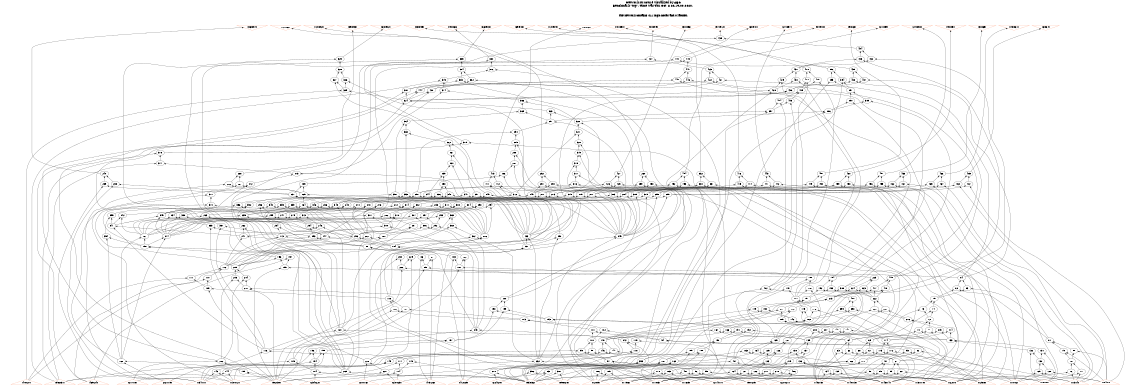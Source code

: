 # Network structure generated by ABC

digraph network {
size = "7.5,10";
center = true;
edge [dir = back];

{
  node [shape = plaintext];
  edge [style = invis];
  LevelTitle1 [label=""];
  LevelTitle2 [label=""];
  Level34 [label = ""];
  Level33 [label = ""];
  Level32 [label = ""];
  Level31 [label = ""];
  Level30 [label = ""];
  Level29 [label = ""];
  Level28 [label = ""];
  Level27 [label = ""];
  Level26 [label = ""];
  Level25 [label = ""];
  Level24 [label = ""];
  Level23 [label = ""];
  Level22 [label = ""];
  Level21 [label = ""];
  Level20 [label = ""];
  Level19 [label = ""];
  Level18 [label = ""];
  Level17 [label = ""];
  Level16 [label = ""];
  Level15 [label = ""];
  Level14 [label = ""];
  Level13 [label = ""];
  Level12 [label = ""];
  Level11 [label = ""];
  Level10 [label = ""];
  Level9 [label = ""];
  Level8 [label = ""];
  Level7 [label = ""];
  Level6 [label = ""];
  Level5 [label = ""];
  Level4 [label = ""];
  Level3 [label = ""];
  Level2 [label = ""];
  Level1 [label = ""];
  Level0 [label = ""];
  LevelTitle1 ->  LevelTitle2 ->  Level34 ->  Level33 ->  Level32 ->  Level31 ->  Level30 ->  Level29 ->  Level28 ->  Level27 ->  Level26 ->  Level25 ->  Level24 ->  Level23 ->  Level22 ->  Level21 ->  Level20 ->  Level19 ->  Level18 ->  Level17 ->  Level16 ->  Level15 ->  Level14 ->  Level13 ->  Level12 ->  Level11 ->  Level10 ->  Level9 ->  Level8 ->  Level7 ->  Level6 ->  Level5 ->  Level4 ->  Level3 ->  Level2 ->  Level1 ->  Level0;
}

{
  rank = same;
  LevelTitle1;
  title1 [shape=plaintext,
          fontsize=20,
          fontname = "Times-Roman",
          label="Network structure visualized by ABC\nBenchmark \"top\". Time was Thu Oct  8 20:19:00 2020. "
         ];
}

{
  rank = same;
  LevelTitle2;
  title2 [shape=plaintext,
          fontsize=18,
          fontname = "Times-Roman",
          label="The network contains 411 logic nodes and 0 latches.\n"
         ];
}

{
  rank = same;
  Level34;
  Node34 [label = "_36_854_", shape = invtriangle, color = coral, fillcolor = coral];
  Node35 [label = "_12_862_", shape = invtriangle, color = coral, fillcolor = coral];
  Node36 [label = "_42_852_", shape = invtriangle, color = coral, fillcolor = coral];
  Node37 [label = "_39_853_", shape = invtriangle, color = coral, fillcolor = coral];
  Node38 [label = "_63_902_", shape = invtriangle, color = coral, fillcolor = coral];
  Node39 [label = "_33_855_", shape = invtriangle, color = coral, fillcolor = coral];
  Node40 [label = "_75_866_", shape = invtriangle, color = coral, fillcolor = coral];
  Node41 [label = "_66_903_", shape = invtriangle, color = coral, fillcolor = coral];
  Node42 [label = "_69_908_", shape = invtriangle, color = coral, fillcolor = coral];
  Node43 [label = "_72_909_", shape = invtriangle, color = coral, fillcolor = coral];
  Node44 [label = "_18_860_", shape = invtriangle, color = coral, fillcolor = coral];
  Node45 [label = "_48_850_", shape = invtriangle, color = coral, fillcolor = coral];
  Node46 [label = "_51_899_", shape = invtriangle, color = coral, fillcolor = coral];
  Node47 [label = "_30_856_", shape = invtriangle, color = coral, fillcolor = coral];
  Node48 [label = "_57_912_", shape = invtriangle, color = coral, fillcolor = coral];
  Node49 [label = "_60_901_", shape = invtriangle, color = coral, fillcolor = coral];
  Node50 [label = "_27_857_", shape = invtriangle, color = coral, fillcolor = coral];
  Node51 [label = "_54_900_", shape = invtriangle, color = coral, fillcolor = coral];
  Node52 [label = "_9_863_", shape = invtriangle, color = coral, fillcolor = coral];
  Node53 [label = "_21_859_", shape = invtriangle, color = coral, fillcolor = coral];
  Node54 [label = "_24_858_", shape = invtriangle, color = coral, fillcolor = coral];
  Node55 [label = "_45_851_", shape = invtriangle, color = coral, fillcolor = coral];
  Node56 [label = "_3_865_", shape = invtriangle, color = coral, fillcolor = coral];
  Node57 [label = "_15_861_", shape = invtriangle, color = coral, fillcolor = coral];
  Node58 [label = "_6_864_", shape = invtriangle, color = coral, fillcolor = coral];
}

{
  rank = same;
  Level33;
  Node435 [label = "435\n", shape = ellipse];
}

{
  rank = same;
  Level32;
  Node434 [label = "434\n", shape = ellipse];
}

{
  rank = same;
  Level31;
  Node329 [label = "329\n", shape = ellipse];
  Node380 [label = "380\n", shape = ellipse];
  Node385 [label = "385\n", shape = ellipse];
  Node424 [label = "424\n", shape = ellipse];
  Node432 [label = "432\n", shape = ellipse];
  Node433 [label = "433\n", shape = ellipse];
  Node440 [label = "440\n", shape = ellipse];
  Node448 [label = "448\n", shape = ellipse];
}

{
  rank = same;
  Level30;
  Node328 [label = "328\n", shape = ellipse];
  Node376 [label = "376\n", shape = ellipse];
  Node384 [label = "384\n", shape = ellipse];
  Node396 [label = "396\n", shape = ellipse];
  Node410 [label = "410\n", shape = ellipse];
  Node423 [label = "423\n", shape = ellipse];
  Node431 [label = "431\n", shape = ellipse];
  Node439 [label = "439\n", shape = ellipse];
  Node447 [label = "447\n", shape = ellipse];
}

{
  rank = same;
  Level29;
  Node326 [label = "326\n", shape = ellipse];
  Node327 [label = "327\n", shape = ellipse];
  Node375 [label = "375\n", shape = ellipse];
  Node382 [label = "382\n", shape = ellipse];
  Node383 [label = "383\n", shape = ellipse];
  Node394 [label = "394\n", shape = ellipse];
  Node395 [label = "395\n", shape = ellipse];
  Node408 [label = "408\n", shape = ellipse];
  Node409 [label = "409\n", shape = ellipse];
  Node421 [label = "421\n", shape = ellipse];
  Node422 [label = "422\n", shape = ellipse];
  Node429 [label = "429\n", shape = ellipse];
  Node430 [label = "430\n", shape = ellipse];
  Node437 [label = "437\n", shape = ellipse];
  Node438 [label = "438\n", shape = ellipse];
  Node445 [label = "445\n", shape = ellipse];
  Node446 [label = "446\n", shape = ellipse];
}

{
  rank = same;
  Level28;
  Node325 [label = "325\n", shape = ellipse];
  Node374 [label = "374\n", shape = ellipse];
  Node381 [label = "381\n", shape = ellipse];
  Node391 [label = "391\n", shape = ellipse];
  Node405 [label = "405\n", shape = ellipse];
  Node420 [label = "420\n", shape = ellipse];
  Node428 [label = "428\n", shape = ellipse];
  Node436 [label = "436\n", shape = ellipse];
  Node444 [label = "444\n", shape = ellipse];
}

{
  rank = same;
  Level27;
  Node324 [label = "324\n", shape = ellipse];
  Node366 [label = "366\n", shape = ellipse];
  Node389 [label = "389\n", shape = ellipse];
  Node390 [label = "390\n", shape = ellipse];
  Node403 [label = "403\n", shape = ellipse];
  Node404 [label = "404\n", shape = ellipse];
}

{
  rank = same;
  Level26;
  Node323 [label = "323\n", shape = ellipse];
  Node365 [label = "365\n", shape = ellipse];
  Node386 [label = "386\n", shape = ellipse];
  Node397 [label = "397\n", shape = ellipse];
}

{
  rank = same;
  Level25;
  Node291 [label = "291\n", shape = ellipse];
  Node322 [label = "322\n", shape = ellipse];
  Node364 [label = "364\n", shape = ellipse];
}

{
  rank = same;
  Level24;
  Node290 [label = "290\n", shape = ellipse];
  Node321 [label = "321\n", shape = ellipse];
  Node363 [label = "363\n", shape = ellipse];
}

{
  rank = same;
  Level23;
  Node289 [label = "289\n", shape = ellipse];
  Node320 [label = "320\n", shape = ellipse];
  Node362 [label = "362\n", shape = ellipse];
  Node379 [label = "379\n", shape = ellipse];
}

{
  rank = same;
  Level22;
  Node288 [label = "288\n", shape = ellipse];
  Node319 [label = "319\n", shape = ellipse];
  Node361 [label = "361\n", shape = ellipse];
  Node378 [label = "378\n", shape = ellipse];
}

{
  rank = same;
  Level21;
  Node287 [label = "287\n", shape = ellipse];
  Node318 [label = "318\n", shape = ellipse];
  Node360 [label = "360\n", shape = ellipse];
  Node377 [label = "377\n", shape = ellipse];
}

{
  rank = same;
  Level20;
  Node240 [label = "240\n", shape = ellipse];
  Node252 [label = "252\n", shape = ellipse];
  Node260 [label = "260\n", shape = ellipse];
  Node268 [label = "268\n", shape = ellipse];
  Node286 [label = "286\n", shape = ellipse];
  Node317 [label = "317\n", shape = ellipse];
  Node332 [label = "332\n", shape = ellipse];
  Node359 [label = "359\n", shape = ellipse];
  Node373 [label = "373\n", shape = ellipse];
  Node413 [label = "413\n", shape = ellipse];
  Node416 [label = "416\n", shape = ellipse];
  Node427 [label = "427\n", shape = ellipse];
  Node443 [label = "443\n", shape = ellipse];
  Node451 [label = "451\n", shape = ellipse];
  Node454 [label = "454\n", shape = ellipse];
  Node457 [label = "457\n", shape = ellipse];
  Node460 [label = "460\n", shape = ellipse];
  Node463 [label = "463\n", shape = ellipse];
  Node466 [label = "466\n", shape = ellipse];
  Node469 [label = "469\n", shape = ellipse];
}

{
  rank = same;
  Level19;
  Node238 [label = "238\n", shape = ellipse];
  Node239 [label = "239\n", shape = ellipse];
  Node250 [label = "250\n", shape = ellipse];
  Node251 [label = "251\n", shape = ellipse];
  Node258 [label = "258\n", shape = ellipse];
  Node259 [label = "259\n", shape = ellipse];
  Node266 [label = "266\n", shape = ellipse];
  Node267 [label = "267\n", shape = ellipse];
  Node285 [label = "285\n", shape = ellipse];
  Node316 [label = "316\n", shape = ellipse];
  Node330 [label = "330\n", shape = ellipse];
  Node331 [label = "331\n", shape = ellipse];
  Node358 [label = "358\n", shape = ellipse];
  Node372 [label = "372\n", shape = ellipse];
  Node411 [label = "411\n", shape = ellipse];
  Node412 [label = "412\n", shape = ellipse];
  Node414 [label = "414\n", shape = ellipse];
  Node415 [label = "415\n", shape = ellipse];
  Node425 [label = "425\n", shape = ellipse];
  Node426 [label = "426\n", shape = ellipse];
  Node441 [label = "441\n", shape = ellipse];
  Node442 [label = "442\n", shape = ellipse];
  Node449 [label = "449\n", shape = ellipse];
  Node450 [label = "450\n", shape = ellipse];
  Node452 [label = "452\n", shape = ellipse];
  Node453 [label = "453\n", shape = ellipse];
  Node455 [label = "455\n", shape = ellipse];
  Node456 [label = "456\n", shape = ellipse];
  Node458 [label = "458\n", shape = ellipse];
  Node459 [label = "459\n", shape = ellipse];
  Node461 [label = "461\n", shape = ellipse];
  Node462 [label = "462\n", shape = ellipse];
  Node464 [label = "464\n", shape = ellipse];
  Node465 [label = "465\n", shape = ellipse];
  Node467 [label = "467\n", shape = ellipse];
  Node468 [label = "468\n", shape = ellipse];
}

{
  rank = same;
  Level18;
  Node237 [label = "237\n", shape = ellipse];
  Node249 [label = "249\n", shape = ellipse];
  Node257 [label = "257\n", shape = ellipse];
  Node265 [label = "265\n", shape = ellipse];
  Node271 [label = "271\n", shape = ellipse];
  Node273 [label = "273\n", shape = ellipse];
  Node277 [label = "277\n", shape = ellipse];
  Node279 [label = "279\n", shape = ellipse];
  Node284 [label = "284\n", shape = ellipse];
  Node295 [label = "295\n", shape = ellipse];
  Node299 [label = "299\n", shape = ellipse];
  Node303 [label = "303\n", shape = ellipse];
  Node305 [label = "305\n", shape = ellipse];
  Node309 [label = "309\n", shape = ellipse];
  Node312 [label = "312\n", shape = ellipse];
  Node315 [label = "315\n", shape = ellipse];
  Node336 [label = "336\n", shape = ellipse];
  Node340 [label = "340\n", shape = ellipse];
  Node344 [label = "344\n", shape = ellipse];
  Node347 [label = "347\n", shape = ellipse];
  Node349 [label = "349\n", shape = ellipse];
  Node351 [label = "351\n", shape = ellipse];
  Node353 [label = "353\n", shape = ellipse];
  Node357 [label = "357\n", shape = ellipse];
  Node371 [label = "371\n", shape = ellipse];
}

{
  rank = same;
  Level17;
  Node236 [label = "236\n", shape = ellipse];
  Node248 [label = "248\n", shape = ellipse];
  Node256 [label = "256\n", shape = ellipse];
  Node264 [label = "264\n", shape = ellipse];
  Node270 [label = "270\n", shape = ellipse];
  Node272 [label = "272\n", shape = ellipse];
  Node276 [label = "276\n", shape = ellipse];
  Node278 [label = "278\n", shape = ellipse];
  Node283 [label = "283\n", shape = ellipse];
  Node294 [label = "294\n", shape = ellipse];
  Node298 [label = "298\n", shape = ellipse];
  Node302 [label = "302\n", shape = ellipse];
  Node304 [label = "304\n", shape = ellipse];
  Node308 [label = "308\n", shape = ellipse];
  Node311 [label = "311\n", shape = ellipse];
  Node314 [label = "314\n", shape = ellipse];
  Node335 [label = "335\n", shape = ellipse];
  Node339 [label = "339\n", shape = ellipse];
  Node343 [label = "343\n", shape = ellipse];
  Node346 [label = "346\n", shape = ellipse];
  Node348 [label = "348\n", shape = ellipse];
  Node352 [label = "352\n", shape = ellipse];
  Node356 [label = "356\n", shape = ellipse];
  Node370 [label = "370\n", shape = ellipse];
}

{
  rank = same;
  Level16;
  Node235 [label = "235\n", shape = ellipse];
  Node247 [label = "247\n", shape = ellipse];
  Node255 [label = "255\n", shape = ellipse];
  Node263 [label = "263\n", shape = ellipse];
  Node275 [label = "275\n", shape = ellipse];
  Node282 [label = "282\n", shape = ellipse];
  Node293 [label = "293\n", shape = ellipse];
  Node297 [label = "297\n", shape = ellipse];
  Node301 [label = "301\n", shape = ellipse];
  Node307 [label = "307\n", shape = ellipse];
  Node310 [label = "310\n", shape = ellipse];
  Node313 [label = "313\n", shape = ellipse];
  Node334 [label = "334\n", shape = ellipse];
  Node338 [label = "338\n", shape = ellipse];
  Node342 [label = "342\n", shape = ellipse];
  Node345 [label = "345\n", shape = ellipse];
  Node355 [label = "355\n", shape = ellipse];
  Node369 [label = "369\n", shape = ellipse];
}

{
  rank = same;
  Level15;
  Node234 [label = "234\n", shape = ellipse];
  Node246 [label = "246\n", shape = ellipse];
  Node254 [label = "254\n", shape = ellipse];
  Node262 [label = "262\n", shape = ellipse];
  Node281 [label = "281\n", shape = ellipse];
  Node292 [label = "292\n", shape = ellipse];
  Node300 [label = "300\n", shape = ellipse];
  Node306 [label = "306\n", shape = ellipse];
  Node333 [label = "333\n", shape = ellipse];
  Node337 [label = "337\n", shape = ellipse];
  Node341 [label = "341\n", shape = ellipse];
  Node368 [label = "368\n", shape = ellipse];
}

{
  rank = same;
  Level14;
  Node113 [label = "113\n", shape = ellipse];
  Node161 [label = "161\n", shape = ellipse];
  Node206 [label = "206\n", shape = ellipse];
  Node233 [label = "233\n", shape = ellipse];
  Node241 [label = "241\n", shape = ellipse];
  Node244 [label = "244\n", shape = ellipse];
  Node245 [label = "245\n", shape = ellipse];
  Node253 [label = "253\n", shape = ellipse];
  Node261 [label = "261\n", shape = ellipse];
  Node274 [label = "274\n", shape = ellipse];
  Node280 [label = "280\n", shape = ellipse];
  Node296 [label = "296\n", shape = ellipse];
  Node350 [label = "350\n", shape = ellipse];
  Node354 [label = "354\n", shape = ellipse];
  Node367 [label = "367\n", shape = ellipse];
}

{
  rank = same;
  Level13;
  Node88 [label = "88\n", shape = ellipse];
  Node158 [label = "158\n", shape = ellipse];
  Node184 [label = "184\n", shape = ellipse];
  Node231 [label = "231\n", shape = ellipse];
}

{
  rank = same;
  Level12;
  Node86 [label = "86\n", shape = ellipse];
  Node87 [label = "87\n", shape = ellipse];
  Node156 [label = "156\n", shape = ellipse];
  Node157 [label = "157\n", shape = ellipse];
  Node182 [label = "182\n", shape = ellipse];
  Node183 [label = "183\n", shape = ellipse];
  Node229 [label = "229\n", shape = ellipse];
  Node230 [label = "230\n", shape = ellipse];
}

{
  rank = same;
  Level11;
  Node85 [label = "85\n", shape = ellipse];
  Node112 [label = "112\n", shape = ellipse];
  Node155 [label = "155\n", shape = ellipse];
  Node181 [label = "181\n", shape = ellipse];
  Node205 [label = "205\n", shape = ellipse];
  Node226 [label = "226\n", shape = ellipse];
}

{
  rank = same;
  Level10;
  Node84 [label = "84\n", shape = ellipse];
  Node110 [label = "110\n", shape = ellipse];
  Node111 [label = "111\n", shape = ellipse];
  Node154 [label = "154\n", shape = ellipse];
  Node180 [label = "180\n", shape = ellipse];
  Node203 [label = "203\n", shape = ellipse];
  Node204 [label = "204\n", shape = ellipse];
  Node225 [label = "225\n", shape = ellipse];
  Node419 [label = "419\n", shape = ellipse];
}

{
  rank = same;
  Level9;
  Node82 [label = "82\n", shape = ellipse];
  Node83 [label = "83\n", shape = ellipse];
  Node109 [label = "109\n", shape = ellipse];
  Node152 [label = "152\n", shape = ellipse];
  Node153 [label = "153\n", shape = ellipse];
  Node178 [label = "178\n", shape = ellipse];
  Node179 [label = "179\n", shape = ellipse];
  Node201 [label = "201\n", shape = ellipse];
  Node223 [label = "223\n", shape = ellipse];
  Node224 [label = "224\n", shape = ellipse];
  Node388 [label = "388\n", shape = ellipse];
  Node402 [label = "402\n", shape = ellipse];
  Node417 [label = "417\n", shape = ellipse];
  Node418 [label = "418\n", shape = ellipse];
}

{
  rank = same;
  Level8;
  Node75 [label = "75\n", shape = ellipse];
  Node108 [label = "108\n", shape = ellipse];
  Node151 [label = "151\n", shape = ellipse];
  Node177 [label = "177\n", shape = ellipse];
  Node200 [label = "200\n", shape = ellipse];
  Node213 [label = "213\n", shape = ellipse];
  Node222 [label = "222\n", shape = ellipse];
  Node400 [label = "400\n", shape = ellipse];
}

{
  rank = same;
  Level7;
  Node73 [label = "73\n", shape = ellipse];
  Node74 [label = "74\n", shape = ellipse];
  Node106 [label = "106\n", shape = ellipse];
  Node107 [label = "107\n", shape = ellipse];
  Node149 [label = "149\n", shape = ellipse];
  Node150 [label = "150\n", shape = ellipse];
  Node175 [label = "175\n", shape = ellipse];
  Node176 [label = "176\n", shape = ellipse];
  Node198 [label = "198\n", shape = ellipse];
  Node199 [label = "199\n", shape = ellipse];
  Node211 [label = "211\n", shape = ellipse];
  Node212 [label = "212\n", shape = ellipse];
  Node220 [label = "220\n", shape = ellipse];
  Node221 [label = "221\n", shape = ellipse];
  Node398 [label = "398\n", shape = ellipse];
  Node399 [label = "399\n", shape = ellipse];
}

{
  rank = same;
  Level6;
  Node72 [label = "72\n", shape = ellipse];
  Node103 [label = "103\n", shape = ellipse];
  Node142 [label = "142\n", shape = ellipse];
  Node168 [label = "168\n", shape = ellipse];
  Node193 [label = "193\n", shape = ellipse];
  Node209 [label = "209\n", shape = ellipse];
  Node216 [label = "216\n", shape = ellipse];
}

{
  rank = same;
  Level5;
  Node70 [label = "70\n", shape = ellipse];
  Node71 [label = "71\n", shape = ellipse];
  Node101 [label = "101\n", shape = ellipse];
  Node102 [label = "102\n", shape = ellipse];
  Node120 [label = "120\n", shape = ellipse];
  Node140 [label = "140\n", shape = ellipse];
  Node141 [label = "141\n", shape = ellipse];
  Node166 [label = "166\n", shape = ellipse];
  Node167 [label = "167\n", shape = ellipse];
  Node191 [label = "191\n", shape = ellipse];
  Node192 [label = "192\n", shape = ellipse];
  Node207 [label = "207\n", shape = ellipse];
  Node208 [label = "208\n", shape = ellipse];
  Node214 [label = "214\n", shape = ellipse];
  Node215 [label = "215\n", shape = ellipse];
  Node243 [label = "243\n", shape = ellipse];
}

{
  rank = same;
  Level4;
  Node64 [label = "64\n", shape = ellipse];
  Node69 [label = "69\n", shape = ellipse];
  Node81 [label = "81\n", shape = ellipse];
  Node94 [label = "94\n", shape = ellipse];
  Node100 [label = "100\n", shape = ellipse];
  Node119 [label = "119\n", shape = ellipse];
  Node127 [label = "127\n", shape = ellipse];
  Node133 [label = "133\n", shape = ellipse];
  Node139 [label = "139\n", shape = ellipse];
  Node148 [label = "148\n", shape = ellipse];
  Node165 [label = "165\n", shape = ellipse];
  Node174 [label = "174\n", shape = ellipse];
  Node190 [label = "190\n", shape = ellipse];
  Node197 [label = "197\n", shape = ellipse];
  Node242 [label = "242\n", shape = ellipse];
}

{
  rank = same;
  Level3;
  Node62 [label = "62\n", shape = ellipse];
  Node63 [label = "63\n", shape = ellipse];
  Node67 [label = "67\n", shape = ellipse];
  Node68 [label = "68\n", shape = ellipse];
  Node79 [label = "79\n", shape = ellipse];
  Node80 [label = "80\n", shape = ellipse];
  Node92 [label = "92\n", shape = ellipse];
  Node93 [label = "93\n", shape = ellipse];
  Node98 [label = "98\n", shape = ellipse];
  Node99 [label = "99\n", shape = ellipse];
  Node116 [label = "116\n", shape = ellipse];
  Node118 [label = "118\n", shape = ellipse];
  Node125 [label = "125\n", shape = ellipse];
  Node126 [label = "126\n", shape = ellipse];
  Node131 [label = "131\n", shape = ellipse];
  Node132 [label = "132\n", shape = ellipse];
  Node137 [label = "137\n", shape = ellipse];
  Node138 [label = "138\n", shape = ellipse];
  Node146 [label = "146\n", shape = ellipse];
  Node147 [label = "147\n", shape = ellipse];
  Node163 [label = "163\n", shape = ellipse];
  Node164 [label = "164\n", shape = ellipse];
  Node172 [label = "172\n", shape = ellipse];
  Node173 [label = "173\n", shape = ellipse];
  Node188 [label = "188\n", shape = ellipse];
  Node189 [label = "189\n", shape = ellipse];
  Node195 [label = "195\n", shape = ellipse];
  Node196 [label = "196\n", shape = ellipse];
}

{
  rank = same;
  Level2;
  Node61 [label = "61\n", shape = ellipse];
  Node66 [label = "66\n", shape = ellipse];
  Node78 [label = "78\n", shape = ellipse];
  Node91 [label = "91\n", shape = ellipse];
  Node97 [label = "97\n", shape = ellipse];
  Node105 [label = "105\n", shape = ellipse];
  Node115 [label = "115\n", shape = ellipse];
  Node117 [label = "117\n", shape = ellipse];
  Node123 [label = "123\n", shape = ellipse];
  Node130 [label = "130\n", shape = ellipse];
  Node136 [label = "136\n", shape = ellipse];
  Node145 [label = "145\n", shape = ellipse];
  Node160 [label = "160\n", shape = ellipse];
  Node162 [label = "162\n", shape = ellipse];
  Node171 [label = "171\n", shape = ellipse];
  Node187 [label = "187\n", shape = ellipse];
  Node194 [label = "194\n", shape = ellipse];
  Node202 [label = "202\n", shape = ellipse];
  Node219 [label = "219\n", shape = ellipse];
  Node228 [label = "228\n", shape = ellipse];
  Node232 [label = "232\n", shape = ellipse];
  Node393 [label = "393\n", shape = ellipse];
  Node407 [label = "407\n", shape = ellipse];
}

{
  rank = same;
  Level1;
  Node59 [label = "59\n", shape = ellipse];
  Node60 [label = "60\n", shape = ellipse];
  Node65 [label = "65\n", shape = ellipse];
  Node76 [label = "76\n", shape = ellipse];
  Node77 [label = "77\n", shape = ellipse];
  Node89 [label = "89\n", shape = ellipse];
  Node90 [label = "90\n", shape = ellipse];
  Node95 [label = "95\n", shape = ellipse];
  Node96 [label = "96\n", shape = ellipse];
  Node104 [label = "104\n", shape = ellipse];
  Node114 [label = "114\n", shape = ellipse];
  Node121 [label = "121\n", shape = ellipse];
  Node122 [label = "122\n", shape = ellipse];
  Node124 [label = "124\n", shape = ellipse];
  Node128 [label = "128\n", shape = ellipse];
  Node129 [label = "129\n", shape = ellipse];
  Node134 [label = "134\n", shape = ellipse];
  Node135 [label = "135\n", shape = ellipse];
  Node143 [label = "143\n", shape = ellipse];
  Node144 [label = "144\n", shape = ellipse];
  Node159 [label = "159\n", shape = ellipse];
  Node169 [label = "169\n", shape = ellipse];
  Node170 [label = "170\n", shape = ellipse];
  Node185 [label = "185\n", shape = ellipse];
  Node186 [label = "186\n", shape = ellipse];
  Node210 [label = "210\n", shape = ellipse];
  Node217 [label = "217\n", shape = ellipse];
  Node218 [label = "218\n", shape = ellipse];
  Node227 [label = "227\n", shape = ellipse];
  Node269 [label = "269\n", shape = ellipse];
  Node387 [label = "387\n", shape = ellipse];
  Node392 [label = "392\n", shape = ellipse];
  Node401 [label = "401\n", shape = ellipse];
  Node406 [label = "406\n", shape = ellipse];
}

{
  rank = same;
  Level0;
  Node1 [label = "_128_9_", shape = triangle, color = coral, fillcolor = coral];
  Node2 [label = "_113_4_", shape = triangle, color = coral, fillcolor = coral];
  Node3 [label = "_469_24_", shape = triangle, color = coral, fillcolor = coral];
  Node4 [label = "_101_0_", shape = triangle, color = coral, fillcolor = coral];
  Node5 [label = "_210_16_", shape = triangle, color = coral, fillcolor = coral];
  Node6 [label = "_224_20_", shape = triangle, color = coral, fillcolor = coral];
  Node7 [label = "_214_17_", shape = triangle, color = coral, fillcolor = coral];
  Node8 [label = "_116_5_", shape = triangle, color = coral, fillcolor = coral];
  Node9 [label = "_104_1_", shape = triangle, color = coral, fillcolor = coral];
  Node10 [label = "_137_12_", shape = triangle, color = coral, fillcolor = coral];
  Node11 [label = "_234_22_", shape = triangle, color = coral, fillcolor = coral];
  Node12 [label = "_217_18_", shape = triangle, color = coral, fillcolor = coral];
  Node13 [label = "_107_2_", shape = triangle, color = coral, fillcolor = coral];
  Node14 [label = "_134_11_", shape = triangle, color = coral, fillcolor = coral];
  Node15 [label = "_952_31_", shape = triangle, color = coral, fillcolor = coral];
  Node16 [label = "_110_3_", shape = triangle, color = coral, fillcolor = coral];
  Node17 [label = "_221_19_", shape = triangle, color = coral, fillcolor = coral];
  Node18 [label = "_131_10_", shape = triangle, color = coral, fillcolor = coral];
  Node19 [label = "_227_21_", shape = triangle, color = coral, fillcolor = coral];
  Node20 [label = "_953_32_", shape = triangle, color = coral, fillcolor = coral];
  Node21 [label = "_472_25_", shape = triangle, color = coral, fillcolor = coral];
  Node22 [label = "_900_29_", shape = triangle, color = coral, fillcolor = coral];
  Node23 [label = "_478_27_", shape = triangle, color = coral, fillcolor = coral];
  Node24 [label = "_140_13_", shape = triangle, color = coral, fillcolor = coral];
  Node25 [label = "_122_7_", shape = triangle, color = coral, fillcolor = coral];
  Node26 [label = "_119_6_", shape = triangle, color = coral, fillcolor = coral];
  Node27 [label = "_237_23_", shape = triangle, color = coral, fillcolor = coral];
  Node28 [label = "_898_28_", shape = triangle, color = coral, fillcolor = coral];
  Node29 [label = "_146_15_", shape = triangle, color = coral, fillcolor = coral];
  Node30 [label = "_125_8_", shape = triangle, color = coral, fillcolor = coral];
  Node31 [label = "_475_26_", shape = triangle, color = coral, fillcolor = coral];
  Node32 [label = "_143_14_", shape = triangle, color = coral, fillcolor = coral];
  Node33 [label = "_902_30_", shape = triangle, color = coral, fillcolor = coral];
}

title1 -> title2 [style = invis];
title2 -> Node34 [style = invis];
title2 -> Node35 [style = invis];
title2 -> Node36 [style = invis];
title2 -> Node37 [style = invis];
title2 -> Node38 [style = invis];
title2 -> Node39 [style = invis];
title2 -> Node40 [style = invis];
title2 -> Node41 [style = invis];
title2 -> Node42 [style = invis];
title2 -> Node43 [style = invis];
title2 -> Node44 [style = invis];
title2 -> Node45 [style = invis];
title2 -> Node46 [style = invis];
title2 -> Node47 [style = invis];
title2 -> Node48 [style = invis];
title2 -> Node49 [style = invis];
title2 -> Node50 [style = invis];
title2 -> Node51 [style = invis];
title2 -> Node52 [style = invis];
title2 -> Node53 [style = invis];
title2 -> Node54 [style = invis];
title2 -> Node55 [style = invis];
title2 -> Node56 [style = invis];
title2 -> Node57 [style = invis];
title2 -> Node58 [style = invis];
Node34 -> Node35 [style = invis];
Node35 -> Node36 [style = invis];
Node36 -> Node37 [style = invis];
Node37 -> Node38 [style = invis];
Node38 -> Node39 [style = invis];
Node39 -> Node40 [style = invis];
Node40 -> Node41 [style = invis];
Node41 -> Node42 [style = invis];
Node42 -> Node43 [style = invis];
Node43 -> Node44 [style = invis];
Node44 -> Node45 [style = invis];
Node45 -> Node46 [style = invis];
Node46 -> Node47 [style = invis];
Node47 -> Node48 [style = invis];
Node48 -> Node49 [style = invis];
Node49 -> Node50 [style = invis];
Node50 -> Node51 [style = invis];
Node51 -> Node52 [style = invis];
Node52 -> Node53 [style = invis];
Node53 -> Node54 [style = invis];
Node54 -> Node55 [style = invis];
Node55 -> Node56 [style = invis];
Node56 -> Node57 [style = invis];
Node57 -> Node58 [style = invis];
Node34 -> Node240 [style = solid];
Node35 -> Node252 [style = solid];
Node36 -> Node260 [style = solid];
Node37 -> Node268 [style = solid];
Node38 -> Node329 [style = solid];
Node39 -> Node332 [style = solid];
Node40 -> Node380 [style = solid];
Node41 -> Node385 [style = solid];
Node42 -> Node396 [style = solid];
Node43 -> Node410 [style = solid];
Node44 -> Node413 [style = solid];
Node45 -> Node416 [style = solid];
Node46 -> Node424 [style = solid];
Node47 -> Node427 [style = solid];
Node48 -> Node435 [style = solid];
Node49 -> Node440 [style = solid];
Node50 -> Node443 [style = solid];
Node51 -> Node448 [style = solid];
Node52 -> Node451 [style = solid];
Node53 -> Node454 [style = solid];
Node54 -> Node457 [style = solid];
Node55 -> Node460 [style = solid];
Node56 -> Node463 [style = solid];
Node57 -> Node466 [style = solid];
Node58 -> Node469 [style = solid];
Node59 -> Node24 [style = solid];
Node59 -> Node30 [style = solid];
Node60 -> Node24 [style = solid];
Node60 -> Node30 [style = solid];
Node61 -> Node59 [style = solid];
Node61 -> Node60 [style = solid];
Node62 -> Node29 [style = solid];
Node62 -> Node61 [style = solid];
Node63 -> Node29 [style = solid];
Node63 -> Node61 [style = solid];
Node64 -> Node62 [style = solid];
Node64 -> Node63 [style = solid];
Node65 -> Node20 [style = solid];
Node65 -> Node27 [style = solid];
Node66 -> Node7 [style = solid];
Node66 -> Node65 [style = solid];
Node67 -> Node32 [style = solid];
Node67 -> Node66 [style = solid];
Node68 -> Node32 [style = solid];
Node68 -> Node66 [style = solid];
Node69 -> Node67 [style = solid];
Node69 -> Node68 [style = solid];
Node70 -> Node18 [style = solid];
Node70 -> Node69 [style = solid];
Node71 -> Node18 [style = solid];
Node71 -> Node69 [style = solid];
Node72 -> Node70 [style = solid];
Node72 -> Node71 [style = solid];
Node73 -> Node64 [style = solid];
Node73 -> Node72 [style = solid];
Node74 -> Node64 [style = solid];
Node74 -> Node72 [style = solid];
Node75 -> Node73 [style = solid];
Node75 -> Node74 [style = solid];
Node76 -> Node2 [style = solid];
Node76 -> Node25 [style = solid];
Node77 -> Node2 [style = solid];
Node77 -> Node25 [style = solid];
Node78 -> Node76 [style = solid];
Node78 -> Node77 [style = solid];
Node79 -> Node9 [style = solid];
Node79 -> Node78 [style = solid];
Node80 -> Node9 [style = solid];
Node80 -> Node78 [style = solid];
Node81 -> Node79 [style = solid];
Node81 -> Node80 [style = solid];
Node82 -> Node75 [style = solid];
Node82 -> Node81 [style = solid];
Node83 -> Node75 [style = solid];
Node83 -> Node81 [style = solid];
Node84 -> Node82 [style = solid];
Node84 -> Node83 [style = solid];
Node85 -> Node33 [style = solid];
Node85 -> Node84 [style = solid];
Node86 -> Node31 [style = solid];
Node86 -> Node85 [style = solid];
Node87 -> Node31 [style = solid];
Node87 -> Node85 [style = solid];
Node88 -> Node86 [style = solid];
Node88 -> Node87 [style = solid];
Node89 -> Node8 [style = solid];
Node89 -> Node25 [style = solid];
Node90 -> Node8 [style = solid];
Node90 -> Node25 [style = solid];
Node91 -> Node89 [style = solid];
Node91 -> Node90 [style = solid];
Node92 -> Node13 [style = solid];
Node92 -> Node91 [style = solid];
Node93 -> Node13 [style = solid];
Node93 -> Node91 [style = solid];
Node94 -> Node92 [style = solid];
Node94 -> Node93 [style = solid];
Node95 -> Node1 [style = solid];
Node95 -> Node32 [style = solid];
Node96 -> Node1 [style = solid];
Node96 -> Node32 [style = solid];
Node97 -> Node95 [style = solid];
Node97 -> Node96 [style = solid];
Node98 -> Node14 [style = solid];
Node98 -> Node97 [style = solid];
Node99 -> Node14 [style = solid];
Node99 -> Node97 [style = solid];
Node100 -> Node98 [style = solid];
Node100 -> Node99 [style = solid];
Node101 -> Node94 [style = solid];
Node101 -> Node100 [style = solid];
Node102 -> Node94 [style = solid];
Node102 -> Node100 [style = solid];
Node103 -> Node101 [style = solid];
Node103 -> Node102 [style = solid];
Node104 -> Node11 [style = solid];
Node104 -> Node20 [style = solid];
Node105 -> Node12 [style = solid];
Node105 -> Node104 [style = solid];
Node106 -> Node103 [style = solid];
Node106 -> Node105 [style = solid];
Node107 -> Node103 [style = solid];
Node107 -> Node105 [style = solid];
Node108 -> Node106 [style = solid];
Node108 -> Node107 [style = solid];
Node109 -> Node33 [style = solid];
Node109 -> Node108 [style = solid];
Node110 -> Node23 [style = solid];
Node110 -> Node109 [style = solid];
Node111 -> Node23 [style = solid];
Node111 -> Node109 [style = solid];
Node112 -> Node110 [style = solid];
Node112 -> Node111 [style = solid];
Node113 -> Node88 [style = solid];
Node113 -> Node112 [style = solid];
Node114 -> Node11 [style = solid];
Node114 -> Node27 [style = solid];
Node115 -> Node20 [style = solid];
Node115 -> Node114 [style = solid];
Node116 -> Node15 [style = solid];
Node116 -> Node115 [style = solid];
Node117 -> Node33 [style = solid];
Node117 -> Node114 [style = solid];
Node118 -> Node20 [style = solid];
Node118 -> Node117 [style = solid];
Node119 -> Node22 [style = solid];
Node119 -> Node118 [style = solid];
Node120 -> Node116 [style = solid];
Node120 -> Node119 [style = solid];
Node121 -> Node16 [style = solid];
Node121 -> Node24 [style = solid];
Node122 -> Node16 [style = solid];
Node122 -> Node24 [style = solid];
Node123 -> Node121 [style = solid];
Node123 -> Node122 [style = solid];
Node124 -> Node19 [style = solid];
Node124 -> Node20 [style = solid];
Node125 -> Node123 [style = solid];
Node125 -> Node124 [style = solid];
Node126 -> Node123 [style = solid];
Node126 -> Node124 [style = solid];
Node127 -> Node125 [style = solid];
Node127 -> Node126 [style = solid];
Node128 -> Node9 [style = solid];
Node128 -> Node13 [style = solid];
Node129 -> Node9 [style = solid];
Node129 -> Node13 [style = solid];
Node130 -> Node128 [style = solid];
Node130 -> Node129 [style = solid];
Node131 -> Node4 [style = solid];
Node131 -> Node130 [style = solid];
Node132 -> Node4 [style = solid];
Node132 -> Node130 [style = solid];
Node133 -> Node131 [style = solid];
Node133 -> Node132 [style = solid];
Node134 -> Node29 [style = solid];
Node134 -> Node32 [style = solid];
Node135 -> Node29 [style = solid];
Node135 -> Node32 [style = solid];
Node136 -> Node134 [style = solid];
Node136 -> Node135 [style = solid];
Node137 -> Node1 [style = solid];
Node137 -> Node136 [style = solid];
Node138 -> Node1 [style = solid];
Node138 -> Node136 [style = solid];
Node139 -> Node137 [style = solid];
Node139 -> Node138 [style = solid];
Node140 -> Node133 [style = solid];
Node140 -> Node139 [style = solid];
Node141 -> Node133 [style = solid];
Node141 -> Node139 [style = solid];
Node142 -> Node140 [style = solid];
Node142 -> Node141 [style = solid];
Node143 -> Node10 [style = solid];
Node143 -> Node14 [style = solid];
Node144 -> Node10 [style = solid];
Node144 -> Node14 [style = solid];
Node145 -> Node143 [style = solid];
Node145 -> Node144 [style = solid];
Node146 -> Node18 [style = solid];
Node146 -> Node145 [style = solid];
Node147 -> Node18 [style = solid];
Node147 -> Node145 [style = solid];
Node148 -> Node146 [style = solid];
Node148 -> Node147 [style = solid];
Node149 -> Node142 [style = solid];
Node149 -> Node148 [style = solid];
Node150 -> Node142 [style = solid];
Node150 -> Node148 [style = solid];
Node151 -> Node149 [style = solid];
Node151 -> Node150 [style = solid];
Node152 -> Node127 [style = solid];
Node152 -> Node151 [style = solid];
Node153 -> Node127 [style = solid];
Node153 -> Node151 [style = solid];
Node154 -> Node152 [style = solid];
Node154 -> Node153 [style = solid];
Node155 -> Node33 [style = solid];
Node155 -> Node154 [style = solid];
Node156 -> Node3 [style = solid];
Node156 -> Node155 [style = solid];
Node157 -> Node3 [style = solid];
Node157 -> Node155 [style = solid];
Node158 -> Node156 [style = solid];
Node158 -> Node157 [style = solid];
Node159 -> Node11 [style = solid];
Node159 -> Node33 [style = solid];
Node160 -> Node17 [style = solid];
Node160 -> Node159 [style = solid];
Node161 -> Node158 [style = solid];
Node161 -> Node160 [style = solid];
Node162 -> Node5 [style = solid];
Node162 -> Node65 [style = solid];
Node163 -> Node4 [style = solid];
Node163 -> Node162 [style = solid];
Node164 -> Node4 [style = solid];
Node164 -> Node162 [style = solid];
Node165 -> Node163 [style = solid];
Node165 -> Node164 [style = solid];
Node166 -> Node139 [style = solid];
Node166 -> Node148 [style = solid];
Node167 -> Node139 [style = solid];
Node167 -> Node148 [style = solid];
Node168 -> Node166 [style = solid];
Node168 -> Node167 [style = solid];
Node169 -> Node8 [style = solid];
Node169 -> Node26 [style = solid];
Node170 -> Node8 [style = solid];
Node170 -> Node26 [style = solid];
Node171 -> Node169 [style = solid];
Node171 -> Node170 [style = solid];
Node172 -> Node2 [style = solid];
Node172 -> Node171 [style = solid];
Node173 -> Node2 [style = solid];
Node173 -> Node171 [style = solid];
Node174 -> Node172 [style = solid];
Node174 -> Node173 [style = solid];
Node175 -> Node168 [style = solid];
Node175 -> Node174 [style = solid];
Node176 -> Node168 [style = solid];
Node176 -> Node174 [style = solid];
Node177 -> Node175 [style = solid];
Node177 -> Node176 [style = solid];
Node178 -> Node165 [style = solid];
Node178 -> Node177 [style = solid];
Node179 -> Node165 [style = solid];
Node179 -> Node177 [style = solid];
Node180 -> Node178 [style = solid];
Node180 -> Node179 [style = solid];
Node181 -> Node33 [style = solid];
Node181 -> Node180 [style = solid];
Node182 -> Node21 [style = solid];
Node182 -> Node181 [style = solid];
Node183 -> Node21 [style = solid];
Node183 -> Node181 [style = solid];
Node184 -> Node182 [style = solid];
Node184 -> Node183 [style = solid];
Node185 -> Node1 [style = solid];
Node185 -> Node26 [style = solid];
Node186 -> Node1 [style = solid];
Node186 -> Node26 [style = solid];
Node187 -> Node185 [style = solid];
Node187 -> Node186 [style = solid];
Node188 -> Node16 [style = solid];
Node188 -> Node187 [style = solid];
Node189 -> Node16 [style = solid];
Node189 -> Node187 [style = solid];
Node190 -> Node188 [style = solid];
Node190 -> Node189 [style = solid];
Node191 -> Node64 [style = solid];
Node191 -> Node190 [style = solid];
Node192 -> Node64 [style = solid];
Node192 -> Node190 [style = solid];
Node193 -> Node191 [style = solid];
Node193 -> Node192 [style = solid];
Node194 -> Node17 [style = solid];
Node194 -> Node104 [style = solid];
Node195 -> Node10 [style = solid];
Node195 -> Node194 [style = solid];
Node196 -> Node10 [style = solid];
Node196 -> Node194 [style = solid];
Node197 -> Node195 [style = solid];
Node197 -> Node196 [style = solid];
Node198 -> Node193 [style = solid];
Node198 -> Node197 [style = solid];
Node199 -> Node193 [style = solid];
Node199 -> Node197 [style = solid];
Node200 -> Node198 [style = solid];
Node200 -> Node199 [style = solid];
Node201 -> Node33 [style = solid];
Node201 -> Node200 [style = solid];
Node202 -> Node12 [style = solid];
Node202 -> Node159 [style = solid];
Node203 -> Node201 [style = solid];
Node203 -> Node202 [style = solid];
Node204 -> Node201 [style = solid];
Node204 -> Node202 [style = solid];
Node205 -> Node203 [style = solid];
Node205 -> Node204 [style = solid];
Node206 -> Node184 [style = solid];
Node206 -> Node205 [style = solid];
Node207 -> Node30 [style = solid];
Node207 -> Node139 [style = solid];
Node208 -> Node30 [style = solid];
Node208 -> Node139 [style = solid];
Node209 -> Node207 [style = solid];
Node209 -> Node208 [style = solid];
Node210 -> Node6 [style = solid];
Node210 -> Node20 [style = solid];
Node211 -> Node209 [style = solid];
Node211 -> Node210 [style = solid];
Node212 -> Node209 [style = solid];
Node212 -> Node210 [style = solid];
Node213 -> Node211 [style = solid];
Node213 -> Node212 [style = solid];
Node214 -> Node133 [style = solid];
Node214 -> Node174 [style = solid];
Node215 -> Node133 [style = solid];
Node215 -> Node174 [style = solid];
Node216 -> Node214 [style = solid];
Node216 -> Node215 [style = solid];
Node217 -> Node16 [style = solid];
Node217 -> Node25 [style = solid];
Node218 -> Node16 [style = solid];
Node218 -> Node25 [style = solid];
Node219 -> Node217 [style = solid];
Node219 -> Node218 [style = solid];
Node220 -> Node216 [style = solid];
Node220 -> Node219 [style = solid];
Node221 -> Node216 [style = solid];
Node221 -> Node219 [style = solid];
Node222 -> Node220 [style = solid];
Node222 -> Node221 [style = solid];
Node223 -> Node213 [style = solid];
Node223 -> Node222 [style = solid];
Node224 -> Node213 [style = solid];
Node224 -> Node222 [style = solid];
Node225 -> Node223 [style = solid];
Node225 -> Node224 [style = solid];
Node226 -> Node33 [style = solid];
Node226 -> Node225 [style = solid];
Node227 -> Node27 [style = solid];
Node227 -> Node33 [style = solid];
Node228 -> Node5 [style = solid];
Node228 -> Node227 [style = solid];
Node229 -> Node226 [style = solid];
Node229 -> Node228 [style = solid];
Node230 -> Node226 [style = solid];
Node230 -> Node228 [style = solid];
Node231 -> Node229 [style = solid];
Node231 -> Node230 [style = solid];
Node232 -> Node7 [style = solid];
Node232 -> Node227 [style = solid];
Node233 -> Node231 [style = solid];
Node233 -> Node232 [style = solid];
Node234 -> Node113 [style = solid];
Node234 -> Node120 [style = solid];
Node235 -> Node161 [style = solid];
Node235 -> Node234 [style = solid];
Node236 -> Node206 [style = solid];
Node236 -> Node235 [style = solid];
Node237 -> Node233 [style = solid];
Node237 -> Node236 [style = solid];
Node238 -> Node14 [style = solid];
Node238 -> Node237 [style = solid];
Node239 -> Node14 [style = solid];
Node239 -> Node237 [style = solid];
Node240 -> Node238 [style = solid];
Node240 -> Node239 [style = solid];
Node241 -> Node88 [style = solid];
Node241 -> Node112 [style = solid];
Node242 -> Node28 [style = solid];
Node242 -> Node118 [style = solid];
Node243 -> Node116 [style = solid];
Node243 -> Node242 [style = solid];
Node244 -> Node184 [style = solid];
Node244 -> Node205 [style = solid];
Node245 -> Node231 [style = solid];
Node245 -> Node232 [style = solid];
Node246 -> Node241 [style = solid];
Node246 -> Node243 [style = solid];
Node247 -> Node161 [style = solid];
Node247 -> Node246 [style = solid];
Node248 -> Node244 [style = solid];
Node248 -> Node247 [style = solid];
Node249 -> Node245 [style = solid];
Node249 -> Node248 [style = solid];
Node250 -> Node16 [style = solid];
Node250 -> Node249 [style = solid];
Node251 -> Node16 [style = solid];
Node251 -> Node249 [style = solid];
Node252 -> Node250 [style = solid];
Node252 -> Node251 [style = solid];
Node253 -> Node88 [style = solid];
Node253 -> Node112 [style = solid];
Node254 -> Node120 [style = solid];
Node254 -> Node253 [style = solid];
Node255 -> Node161 [style = solid];
Node255 -> Node254 [style = solid];
Node256 -> Node244 [style = solid];
Node256 -> Node255 [style = solid];
Node257 -> Node233 [style = solid];
Node257 -> Node256 [style = solid];
Node258 -> Node24 [style = solid];
Node258 -> Node257 [style = solid];
Node259 -> Node24 [style = solid];
Node259 -> Node257 [style = solid];
Node260 -> Node258 [style = solid];
Node260 -> Node259 [style = solid];
Node261 -> Node184 [style = solid];
Node261 -> Node205 [style = solid];
Node262 -> Node120 [style = solid];
Node262 -> Node241 [style = solid];
Node263 -> Node161 [style = solid];
Node263 -> Node262 [style = solid];
Node264 -> Node261 [style = solid];
Node264 -> Node263 [style = solid];
Node265 -> Node233 [style = solid];
Node265 -> Node264 [style = solid];
Node266 -> Node10 [style = solid];
Node266 -> Node265 [style = solid];
Node267 -> Node10 [style = solid];
Node267 -> Node265 [style = solid];
Node268 -> Node266 [style = solid];
Node268 -> Node267 [style = solid];
Node269 -> Node15 [style = solid];
Node269 -> Node20 [style = solid];
Node270 -> Node235 [style = solid];
Node270 -> Node261 [style = solid];
Node271 -> Node245 [style = solid];
Node271 -> Node270 [style = solid];
Node272 -> Node206 [style = solid];
Node272 -> Node255 [style = solid];
Node273 -> Node233 [style = solid];
Node273 -> Node272 [style = solid];
Node274 -> Node158 [style = solid];
Node274 -> Node160 [style = solid];
Node275 -> Node254 [style = solid];
Node275 -> Node274 [style = solid];
Node276 -> Node244 [style = solid];
Node276 -> Node275 [style = solid];
Node277 -> Node245 [style = solid];
Node277 -> Node276 [style = solid];
Node278 -> Node255 [style = solid];
Node278 -> Node261 [style = solid];
Node279 -> Node245 [style = solid];
Node279 -> Node278 [style = solid];
Node280 -> Node88 [style = solid];
Node280 -> Node112 [style = solid];
Node281 -> Node120 [style = solid];
Node281 -> Node280 [style = solid];
Node282 -> Node161 [style = solid];
Node282 -> Node281 [style = solid];
Node283 -> Node206 [style = solid];
Node283 -> Node282 [style = solid];
Node284 -> Node245 [style = solid];
Node284 -> Node283 [style = solid];
Node285 -> Node237 [style = solid];
Node285 -> Node265 [style = solid];
Node286 -> Node271 [style = solid];
Node286 -> Node285 [style = solid];
Node287 -> Node273 [style = solid];
Node287 -> Node286 [style = solid];
Node288 -> Node277 [style = solid];
Node288 -> Node287 [style = solid];
Node289 -> Node279 [style = solid];
Node289 -> Node288 [style = solid];
Node290 -> Node257 [style = solid];
Node290 -> Node289 [style = solid];
Node291 -> Node284 [style = solid];
Node291 -> Node290 [style = solid];
Node292 -> Node243 [style = solid];
Node292 -> Node253 [style = solid];
Node293 -> Node274 [style = solid];
Node293 -> Node292 [style = solid];
Node294 -> Node206 [style = solid];
Node294 -> Node293 [style = solid];
Node295 -> Node245 [style = solid];
Node295 -> Node294 [style = solid];
Node296 -> Node184 [style = solid];
Node296 -> Node205 [style = solid];
Node297 -> Node161 [style = solid];
Node297 -> Node292 [style = solid];
Node298 -> Node296 [style = solid];
Node298 -> Node297 [style = solid];
Node299 -> Node245 [style = solid];
Node299 -> Node298 [style = solid];
Node300 -> Node113 [style = solid];
Node300 -> Node243 [style = solid];
Node301 -> Node161 [style = solid];
Node301 -> Node300 [style = solid];
Node302 -> Node296 [style = solid];
Node302 -> Node301 [style = solid];
Node303 -> Node245 [style = solid];
Node303 -> Node302 [style = solid];
Node304 -> Node206 [style = solid];
Node304 -> Node247 [style = solid];
Node305 -> Node245 [style = solid];
Node305 -> Node304 [style = solid];
Node306 -> Node243 [style = solid];
Node306 -> Node280 [style = solid];
Node307 -> Node274 [style = solid];
Node307 -> Node306 [style = solid];
Node308 -> Node296 [style = solid];
Node308 -> Node307 [style = solid];
Node309 -> Node245 [style = solid];
Node309 -> Node308 [style = solid];
Node310 -> Node274 [style = solid];
Node310 -> Node300 [style = solid];
Node311 -> Node206 [style = solid];
Node311 -> Node310 [style = solid];
Node312 -> Node245 [style = solid];
Node312 -> Node311 [style = solid];
Node313 -> Node246 [style = solid];
Node313 -> Node274 [style = solid];
Node314 -> Node261 [style = solid];
Node314 -> Node313 [style = solid];
Node315 -> Node245 [style = solid];
Node315 -> Node314 [style = solid];
Node316 -> Node249 [style = solid];
Node316 -> Node295 [style = solid];
Node317 -> Node299 [style = solid];
Node317 -> Node316 [style = solid];
Node318 -> Node303 [style = solid];
Node318 -> Node317 [style = solid];
Node319 -> Node305 [style = solid];
Node319 -> Node318 [style = solid];
Node320 -> Node309 [style = solid];
Node320 -> Node319 [style = solid];
Node321 -> Node312 [style = solid];
Node321 -> Node320 [style = solid];
Node322 -> Node315 [style = solid];
Node322 -> Node321 [style = solid];
Node323 -> Node291 [style = solid];
Node323 -> Node322 [style = solid];
Node324 -> Node33 [style = solid];
Node324 -> Node323 [style = solid];
Node325 -> Node23 [style = solid];
Node325 -> Node324 [style = solid];
Node326 -> Node108 [style = solid];
Node326 -> Node325 [style = solid];
Node327 -> Node108 [style = solid];
Node327 -> Node325 [style = solid];
Node328 -> Node326 [style = solid];
Node328 -> Node327 [style = solid];
Node329 -> Node269 [style = solid];
Node329 -> Node328 [style = solid];
Node330 -> Node18 [style = solid];
Node330 -> Node273 [style = solid];
Node331 -> Node18 [style = solid];
Node331 -> Node273 [style = solid];
Node332 -> Node330 [style = solid];
Node332 -> Node331 [style = solid];
Node333 -> Node116 [style = solid];
Node333 -> Node253 [style = solid];
Node334 -> Node274 [style = solid];
Node334 -> Node333 [style = solid];
Node335 -> Node296 [style = solid];
Node335 -> Node334 [style = solid];
Node336 -> Node233 [style = solid];
Node336 -> Node335 [style = solid];
Node337 -> Node113 [style = solid];
Node337 -> Node116 [style = solid];
Node338 -> Node274 [style = solid];
Node338 -> Node337 [style = solid];
Node339 -> Node296 [style = solid];
Node339 -> Node338 [style = solid];
Node340 -> Node233 [style = solid];
Node340 -> Node339 [style = solid];
Node341 -> Node116 [style = solid];
Node341 -> Node241 [style = solid];
Node342 -> Node161 [style = solid];
Node342 -> Node341 [style = solid];
Node343 -> Node296 [style = solid];
Node343 -> Node342 [style = solid];
Node344 -> Node233 [style = solid];
Node344 -> Node343 [style = solid];
Node345 -> Node274 [style = solid];
Node345 -> Node341 [style = solid];
Node346 -> Node206 [style = solid];
Node346 -> Node345 [style = solid];
Node347 -> Node233 [style = solid];
Node347 -> Node346 [style = solid];
Node348 -> Node296 [style = solid];
Node348 -> Node345 [style = solid];
Node349 -> Node245 [style = solid];
Node349 -> Node348 [style = solid];
Node350 -> Node231 [style = solid];
Node350 -> Node232 [style = solid];
Node351 -> Node348 [style = solid];
Node351 -> Node350 [style = solid];
Node352 -> Node244 [style = solid];
Node352 -> Node345 [style = solid];
Node353 -> Node233 [style = solid];
Node353 -> Node352 [style = solid];
Node354 -> Node158 [style = solid];
Node354 -> Node160 [style = solid];
Node355 -> Node341 [style = solid];
Node355 -> Node354 [style = solid];
Node356 -> Node296 [style = solid];
Node356 -> Node355 [style = solid];
Node357 -> Node233 [style = solid];
Node357 -> Node356 [style = solid];
Node358 -> Node336 [style = solid];
Node358 -> Node340 [style = solid];
Node359 -> Node344 [style = solid];
Node359 -> Node358 [style = solid];
Node360 -> Node347 [style = solid];
Node360 -> Node359 [style = solid];
Node361 -> Node349 [style = solid];
Node361 -> Node360 [style = solid];
Node362 -> Node351 [style = solid];
Node362 -> Node361 [style = solid];
Node363 -> Node353 [style = solid];
Node363 -> Node362 [style = solid];
Node364 -> Node357 [style = solid];
Node364 -> Node363 [style = solid];
Node365 -> Node291 [style = solid];
Node365 -> Node364 [style = solid];
Node366 -> Node322 [style = solid];
Node366 -> Node365 [style = solid];
Node367 -> Node184 [style = solid];
Node367 -> Node232 [style = solid];
Node368 -> Node112 [style = solid];
Node368 -> Node367 [style = solid];
Node369 -> Node88 [style = solid];
Node369 -> Node368 [style = solid];
Node370 -> Node205 [style = solid];
Node370 -> Node369 [style = solid];
Node371 -> Node160 [style = solid];
Node371 -> Node370 [style = solid];
Node372 -> Node158 [style = solid];
Node372 -> Node371 [style = solid];
Node373 -> Node231 [style = solid];
Node373 -> Node372 [style = solid];
Node374 -> Node366 [style = solid];
Node374 -> Node373 [style = solid];
Node375 -> Node15 [style = solid];
Node375 -> Node374 [style = solid];
Node376 -> Node20 [style = solid];
Node376 -> Node375 [style = solid];
Node377 -> Node15 [style = solid];
Node377 -> Node373 [style = solid];
Node378 -> Node15 [style = solid];
Node378 -> Node377 [style = solid];
Node379 -> Node20 [style = solid];
Node379 -> Node378 [style = solid];
Node380 -> Node376 [style = solid];
Node380 -> Node379 [style = solid];
Node381 -> Node202 [style = solid];
Node381 -> Node324 [style = solid];
Node382 -> Node200 [style = solid];
Node382 -> Node381 [style = solid];
Node383 -> Node200 [style = solid];
Node383 -> Node381 [style = solid];
Node384 -> Node382 [style = solid];
Node384 -> Node383 [style = solid];
Node385 -> Node269 [style = solid];
Node385 -> Node384 [style = solid];
Node386 -> Node20 [style = solid];
Node386 -> Node322 [style = solid];
Node387 -> Node20 [style = solid];
Node387 -> Node28 [style = solid];
Node388 -> Node222 [style = solid];
Node388 -> Node387 [style = solid];
Node389 -> Node386 [style = solid];
Node389 -> Node388 [style = solid];
Node390 -> Node386 [style = solid];
Node390 -> Node388 [style = solid];
Node391 -> Node389 [style = solid];
Node391 -> Node390 [style = solid];
Node392 -> Node6 [style = solid];
Node392 -> Node28 [style = solid];
Node393 -> Node20 [style = solid];
Node393 -> Node392 [style = solid];
Node394 -> Node391 [style = solid];
Node394 -> Node393 [style = solid];
Node395 -> Node391 [style = solid];
Node395 -> Node393 [style = solid];
Node396 -> Node394 [style = solid];
Node396 -> Node395 [style = solid];
Node397 -> Node20 [style = solid];
Node397 -> Node291 [style = solid];
Node398 -> Node61 [style = solid];
Node398 -> Node168 [style = solid];
Node399 -> Node61 [style = solid];
Node399 -> Node168 [style = solid];
Node400 -> Node398 [style = solid];
Node400 -> Node399 [style = solid];
Node401 -> Node20 [style = solid];
Node401 -> Node22 [style = solid];
Node402 -> Node400 [style = solid];
Node402 -> Node401 [style = solid];
Node403 -> Node397 [style = solid];
Node403 -> Node402 [style = solid];
Node404 -> Node397 [style = solid];
Node404 -> Node402 [style = solid];
Node405 -> Node403 [style = solid];
Node405 -> Node404 [style = solid];
Node406 -> Node19 [style = solid];
Node406 -> Node22 [style = solid];
Node407 -> Node20 [style = solid];
Node407 -> Node406 [style = solid];
Node408 -> Node405 [style = solid];
Node408 -> Node407 [style = solid];
Node409 -> Node405 [style = solid];
Node409 -> Node407 [style = solid];
Node410 -> Node408 [style = solid];
Node410 -> Node409 [style = solid];
Node411 -> Node8 [style = solid];
Node411 -> Node312 [style = solid];
Node412 -> Node8 [style = solid];
Node412 -> Node312 [style = solid];
Node413 -> Node411 [style = solid];
Node413 -> Node412 [style = solid];
Node414 -> Node29 [style = solid];
Node414 -> Node279 [style = solid];
Node415 -> Node29 [style = solid];
Node415 -> Node279 [style = solid];
Node416 -> Node414 [style = solid];
Node416 -> Node415 [style = solid];
Node417 -> Node213 [style = solid];
Node417 -> Node222 [style = solid];
Node418 -> Node213 [style = solid];
Node418 -> Node222 [style = solid];
Node419 -> Node417 [style = solid];
Node419 -> Node418 [style = solid];
Node420 -> Node228 [style = solid];
Node420 -> Node324 [style = solid];
Node421 -> Node419 [style = solid];
Node421 -> Node420 [style = solid];
Node422 -> Node419 [style = solid];
Node422 -> Node420 [style = solid];
Node423 -> Node421 [style = solid];
Node423 -> Node422 [style = solid];
Node424 -> Node269 [style = solid];
Node424 -> Node423 [style = solid];
Node425 -> Node1 [style = solid];
Node425 -> Node271 [style = solid];
Node426 -> Node1 [style = solid];
Node426 -> Node271 [style = solid];
Node427 -> Node425 [style = solid];
Node427 -> Node426 [style = solid];
Node428 -> Node21 [style = solid];
Node428 -> Node324 [style = solid];
Node429 -> Node177 [style = solid];
Node429 -> Node428 [style = solid];
Node430 -> Node177 [style = solid];
Node430 -> Node428 [style = solid];
Node431 -> Node429 [style = solid];
Node431 -> Node430 [style = solid];
Node432 -> Node165 [style = solid];
Node432 -> Node431 [style = solid];
Node433 -> Node165 [style = solid];
Node433 -> Node431 [style = solid];
Node434 -> Node432 [style = solid];
Node434 -> Node433 [style = solid];
Node435 -> Node269 [style = solid];
Node435 -> Node434 [style = solid];
Node436 -> Node31 [style = solid];
Node436 -> Node324 [style = solid];
Node437 -> Node84 [style = solid];
Node437 -> Node436 [style = solid];
Node438 -> Node84 [style = solid];
Node438 -> Node436 [style = solid];
Node439 -> Node437 [style = solid];
Node439 -> Node438 [style = solid];
Node440 -> Node269 [style = solid];
Node440 -> Node439 [style = solid];
Node441 -> Node30 [style = solid];
Node441 -> Node277 [style = solid];
Node442 -> Node30 [style = solid];
Node442 -> Node277 [style = solid];
Node443 -> Node441 [style = solid];
Node443 -> Node442 [style = solid];
Node444 -> Node3 [style = solid];
Node444 -> Node324 [style = solid];
Node445 -> Node154 [style = solid];
Node445 -> Node444 [style = solid];
Node446 -> Node154 [style = solid];
Node446 -> Node444 [style = solid];
Node447 -> Node445 [style = solid];
Node447 -> Node446 [style = solid];
Node448 -> Node269 [style = solid];
Node448 -> Node447 [style = solid];
Node449 -> Node13 [style = solid];
Node449 -> Node303 [style = solid];
Node450 -> Node13 [style = solid];
Node450 -> Node303 [style = solid];
Node451 -> Node449 [style = solid];
Node451 -> Node450 [style = solid];
Node452 -> Node26 [style = solid];
Node452 -> Node315 [style = solid];
Node453 -> Node26 [style = solid];
Node453 -> Node315 [style = solid];
Node454 -> Node452 [style = solid];
Node454 -> Node453 [style = solid];
Node455 -> Node25 [style = solid];
Node455 -> Node309 [style = solid];
Node456 -> Node25 [style = solid];
Node456 -> Node309 [style = solid];
Node457 -> Node455 [style = solid];
Node457 -> Node456 [style = solid];
Node458 -> Node32 [style = solid];
Node458 -> Node284 [style = solid];
Node459 -> Node32 [style = solid];
Node459 -> Node284 [style = solid];
Node460 -> Node458 [style = solid];
Node460 -> Node459 [style = solid];
Node461 -> Node4 [style = solid];
Node461 -> Node305 [style = solid];
Node462 -> Node4 [style = solid];
Node462 -> Node305 [style = solid];
Node463 -> Node461 [style = solid];
Node463 -> Node462 [style = solid];
Node464 -> Node2 [style = solid];
Node464 -> Node295 [style = solid];
Node465 -> Node2 [style = solid];
Node465 -> Node295 [style = solid];
Node466 -> Node464 [style = solid];
Node466 -> Node465 [style = solid];
Node467 -> Node9 [style = solid];
Node467 -> Node299 [style = solid];
Node468 -> Node9 [style = solid];
Node468 -> Node299 [style = solid];
Node469 -> Node467 [style = solid];
Node469 -> Node468 [style = solid];
}

